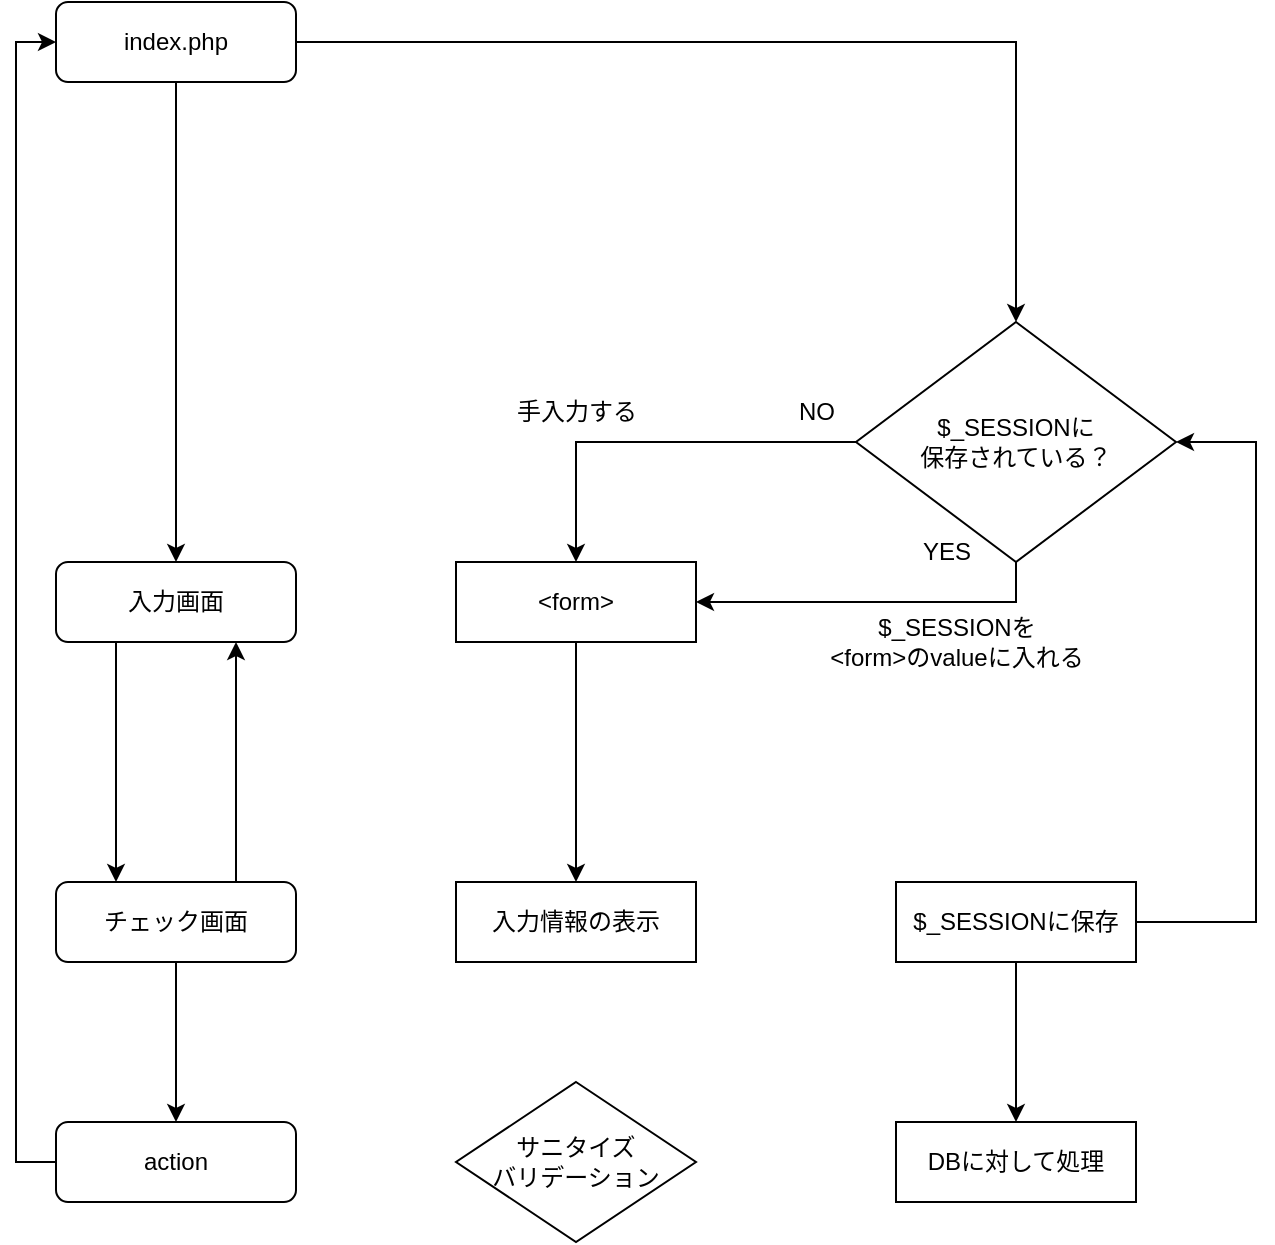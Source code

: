 <mxfile version="20.0.2" type="github">
  <diagram id="C5RBs43oDa-KdzZeNtuy" name="Page-1">
    <mxGraphModel dx="855" dy="514" grid="1" gridSize="10" guides="1" tooltips="1" connect="1" arrows="1" fold="1" page="1" pageScale="1" pageWidth="827" pageHeight="1169" math="0" shadow="0">
      <root>
        <mxCell id="WIyWlLk6GJQsqaUBKTNV-0" />
        <mxCell id="WIyWlLk6GJQsqaUBKTNV-1" parent="WIyWlLk6GJQsqaUBKTNV-0" />
        <mxCell id="iqRp_f9LFQNyN7RYNS2i-5" style="edgeStyle=orthogonalEdgeStyle;rounded=0;orthogonalLoop=1;jettySize=auto;html=1;exitX=0.25;exitY=1;exitDx=0;exitDy=0;entryX=0.25;entryY=0;entryDx=0;entryDy=0;" edge="1" parent="WIyWlLk6GJQsqaUBKTNV-1" source="WIyWlLk6GJQsqaUBKTNV-3" target="iqRp_f9LFQNyN7RYNS2i-0">
          <mxGeometry relative="1" as="geometry" />
        </mxCell>
        <mxCell id="WIyWlLk6GJQsqaUBKTNV-3" value="入力画面" style="rounded=1;whiteSpace=wrap;html=1;fontSize=12;glass=0;strokeWidth=1;shadow=0;" parent="WIyWlLk6GJQsqaUBKTNV-1" vertex="1">
          <mxGeometry x="40" y="360" width="120" height="40" as="geometry" />
        </mxCell>
        <mxCell id="iqRp_f9LFQNyN7RYNS2i-14" style="edgeStyle=orthogonalEdgeStyle;rounded=0;orthogonalLoop=1;jettySize=auto;html=1;exitX=0.5;exitY=1;exitDx=0;exitDy=0;entryX=0.5;entryY=0;entryDx=0;entryDy=0;" edge="1" parent="WIyWlLk6GJQsqaUBKTNV-1" source="iqRp_f9LFQNyN7RYNS2i-12" target="WIyWlLk6GJQsqaUBKTNV-3">
          <mxGeometry relative="1" as="geometry" />
        </mxCell>
        <mxCell id="iqRp_f9LFQNyN7RYNS2i-29" style="edgeStyle=orthogonalEdgeStyle;rounded=0;orthogonalLoop=1;jettySize=auto;html=1;exitX=1;exitY=0.5;exitDx=0;exitDy=0;entryX=0.5;entryY=0;entryDx=0;entryDy=0;" edge="1" parent="WIyWlLk6GJQsqaUBKTNV-1" source="iqRp_f9LFQNyN7RYNS2i-12" target="iqRp_f9LFQNyN7RYNS2i-16">
          <mxGeometry relative="1" as="geometry" />
        </mxCell>
        <mxCell id="iqRp_f9LFQNyN7RYNS2i-12" value="index.php" style="rounded=1;whiteSpace=wrap;html=1;fontSize=12;glass=0;strokeWidth=1;shadow=0;" vertex="1" parent="WIyWlLk6GJQsqaUBKTNV-1">
          <mxGeometry x="40" y="80" width="120" height="40" as="geometry" />
        </mxCell>
        <mxCell id="iqRp_f9LFQNyN7RYNS2i-28" style="edgeStyle=orthogonalEdgeStyle;rounded=0;orthogonalLoop=1;jettySize=auto;html=1;exitX=0.5;exitY=1;exitDx=0;exitDy=0;entryX=0.5;entryY=0;entryDx=0;entryDy=0;" edge="1" parent="WIyWlLk6GJQsqaUBKTNV-1" source="iqRp_f9LFQNyN7RYNS2i-3" target="iqRp_f9LFQNyN7RYNS2i-2">
          <mxGeometry relative="1" as="geometry" />
        </mxCell>
        <mxCell id="iqRp_f9LFQNyN7RYNS2i-3" value="&amp;lt;form&amp;gt;" style="rounded=1;whiteSpace=wrap;html=1;fontSize=12;glass=0;strokeWidth=1;shadow=0;arcSize=0;" vertex="1" parent="WIyWlLk6GJQsqaUBKTNV-1">
          <mxGeometry x="240" y="360" width="120" height="40" as="geometry" />
        </mxCell>
        <mxCell id="iqRp_f9LFQNyN7RYNS2i-6" style="edgeStyle=orthogonalEdgeStyle;rounded=0;orthogonalLoop=1;jettySize=auto;html=1;exitX=0.5;exitY=1;exitDx=0;exitDy=0;entryX=0.5;entryY=0;entryDx=0;entryDy=0;" edge="1" parent="WIyWlLk6GJQsqaUBKTNV-1" source="iqRp_f9LFQNyN7RYNS2i-0" target="iqRp_f9LFQNyN7RYNS2i-4">
          <mxGeometry relative="1" as="geometry" />
        </mxCell>
        <mxCell id="iqRp_f9LFQNyN7RYNS2i-7" style="edgeStyle=orthogonalEdgeStyle;rounded=0;orthogonalLoop=1;jettySize=auto;html=1;exitX=0.75;exitY=0;exitDx=0;exitDy=0;entryX=0.75;entryY=1;entryDx=0;entryDy=0;" edge="1" parent="WIyWlLk6GJQsqaUBKTNV-1" source="iqRp_f9LFQNyN7RYNS2i-0" target="WIyWlLk6GJQsqaUBKTNV-3">
          <mxGeometry relative="1" as="geometry" />
        </mxCell>
        <mxCell id="iqRp_f9LFQNyN7RYNS2i-0" value="チェック画面" style="rounded=1;whiteSpace=wrap;html=1;fontSize=12;glass=0;strokeWidth=1;shadow=0;" vertex="1" parent="WIyWlLk6GJQsqaUBKTNV-1">
          <mxGeometry x="40" y="520" width="120" height="40" as="geometry" />
        </mxCell>
        <mxCell id="iqRp_f9LFQNyN7RYNS2i-13" style="edgeStyle=orthogonalEdgeStyle;rounded=0;orthogonalLoop=1;jettySize=auto;html=1;exitX=0;exitY=0.5;exitDx=0;exitDy=0;entryX=0;entryY=0.5;entryDx=0;entryDy=0;" edge="1" parent="WIyWlLk6GJQsqaUBKTNV-1" source="iqRp_f9LFQNyN7RYNS2i-4" target="iqRp_f9LFQNyN7RYNS2i-12">
          <mxGeometry relative="1" as="geometry" />
        </mxCell>
        <mxCell id="iqRp_f9LFQNyN7RYNS2i-4" value="action" style="rounded=1;whiteSpace=wrap;html=1;fontSize=12;glass=0;strokeWidth=1;shadow=0;" vertex="1" parent="WIyWlLk6GJQsqaUBKTNV-1">
          <mxGeometry x="40" y="640" width="120" height="40" as="geometry" />
        </mxCell>
        <mxCell id="iqRp_f9LFQNyN7RYNS2i-18" style="edgeStyle=orthogonalEdgeStyle;rounded=0;orthogonalLoop=1;jettySize=auto;html=1;exitX=0.5;exitY=1;exitDx=0;exitDy=0;entryX=0.5;entryY=0;entryDx=0;entryDy=0;" edge="1" parent="WIyWlLk6GJQsqaUBKTNV-1" source="iqRp_f9LFQNyN7RYNS2i-1" target="iqRp_f9LFQNyN7RYNS2i-11">
          <mxGeometry relative="1" as="geometry" />
        </mxCell>
        <mxCell id="iqRp_f9LFQNyN7RYNS2i-24" style="edgeStyle=orthogonalEdgeStyle;rounded=0;orthogonalLoop=1;jettySize=auto;html=1;exitX=1;exitY=0.5;exitDx=0;exitDy=0;entryX=1;entryY=0.5;entryDx=0;entryDy=0;" edge="1" parent="WIyWlLk6GJQsqaUBKTNV-1" source="iqRp_f9LFQNyN7RYNS2i-1" target="iqRp_f9LFQNyN7RYNS2i-16">
          <mxGeometry relative="1" as="geometry">
            <Array as="points">
              <mxPoint x="640" y="540" />
              <mxPoint x="640" y="300" />
            </Array>
          </mxGeometry>
        </mxCell>
        <mxCell id="iqRp_f9LFQNyN7RYNS2i-1" value="$_SESSIONに保存" style="whiteSpace=wrap;html=1;" vertex="1" parent="WIyWlLk6GJQsqaUBKTNV-1">
          <mxGeometry x="460" y="520" width="120" height="40" as="geometry" />
        </mxCell>
        <mxCell id="iqRp_f9LFQNyN7RYNS2i-11" value="DBに対して処理" style="whiteSpace=wrap;html=1;" vertex="1" parent="WIyWlLk6GJQsqaUBKTNV-1">
          <mxGeometry x="460" y="640" width="120" height="40" as="geometry" />
        </mxCell>
        <mxCell id="iqRp_f9LFQNyN7RYNS2i-2" value="入力情報の表示" style="whiteSpace=wrap;html=1;" vertex="1" parent="WIyWlLk6GJQsqaUBKTNV-1">
          <mxGeometry x="240" y="520" width="120" height="40" as="geometry" />
        </mxCell>
        <mxCell id="iqRp_f9LFQNyN7RYNS2i-22" style="edgeStyle=orthogonalEdgeStyle;rounded=0;orthogonalLoop=1;jettySize=auto;html=1;exitX=0;exitY=0.5;exitDx=0;exitDy=0;entryX=0.5;entryY=0;entryDx=0;entryDy=0;" edge="1" parent="WIyWlLk6GJQsqaUBKTNV-1" source="iqRp_f9LFQNyN7RYNS2i-16" target="iqRp_f9LFQNyN7RYNS2i-3">
          <mxGeometry relative="1" as="geometry" />
        </mxCell>
        <mxCell id="iqRp_f9LFQNyN7RYNS2i-23" style="edgeStyle=orthogonalEdgeStyle;rounded=0;orthogonalLoop=1;jettySize=auto;html=1;exitX=0.5;exitY=1;exitDx=0;exitDy=0;entryX=1;entryY=0.5;entryDx=0;entryDy=0;" edge="1" parent="WIyWlLk6GJQsqaUBKTNV-1" source="iqRp_f9LFQNyN7RYNS2i-16" target="iqRp_f9LFQNyN7RYNS2i-3">
          <mxGeometry relative="1" as="geometry" />
        </mxCell>
        <mxCell id="iqRp_f9LFQNyN7RYNS2i-16" value="$_SESSIONに&lt;br&gt;保存されている？" style="rhombus;whiteSpace=wrap;html=1;" vertex="1" parent="WIyWlLk6GJQsqaUBKTNV-1">
          <mxGeometry x="440" y="240" width="160" height="120" as="geometry" />
        </mxCell>
        <mxCell id="iqRp_f9LFQNyN7RYNS2i-20" value="YES" style="text;html=1;align=center;verticalAlign=middle;resizable=0;points=[];autosize=1;strokeColor=none;fillColor=none;" vertex="1" parent="WIyWlLk6GJQsqaUBKTNV-1">
          <mxGeometry x="460" y="340" width="50" height="30" as="geometry" />
        </mxCell>
        <mxCell id="iqRp_f9LFQNyN7RYNS2i-21" value="NO" style="text;html=1;align=center;verticalAlign=middle;resizable=0;points=[];autosize=1;strokeColor=none;fillColor=none;" vertex="1" parent="WIyWlLk6GJQsqaUBKTNV-1">
          <mxGeometry x="400" y="270" width="40" height="30" as="geometry" />
        </mxCell>
        <mxCell id="iqRp_f9LFQNyN7RYNS2i-25" value="$_SESSIONを&lt;br&gt;&amp;lt;form&amp;gt;のvalueに入れる" style="text;html=1;align=center;verticalAlign=middle;resizable=0;points=[];autosize=1;strokeColor=none;fillColor=none;" vertex="1" parent="WIyWlLk6GJQsqaUBKTNV-1">
          <mxGeometry x="415" y="380" width="150" height="40" as="geometry" />
        </mxCell>
        <mxCell id="iqRp_f9LFQNyN7RYNS2i-27" value="手入力する" style="text;html=1;align=center;verticalAlign=middle;resizable=0;points=[];autosize=1;strokeColor=none;fillColor=none;" vertex="1" parent="WIyWlLk6GJQsqaUBKTNV-1">
          <mxGeometry x="260" y="270" width="80" height="30" as="geometry" />
        </mxCell>
        <mxCell id="iqRp_f9LFQNyN7RYNS2i-30" value="サニタイズ&lt;br&gt;バリデーション" style="rhombus;whiteSpace=wrap;html=1;" vertex="1" parent="WIyWlLk6GJQsqaUBKTNV-1">
          <mxGeometry x="240" y="620" width="120" height="80" as="geometry" />
        </mxCell>
      </root>
    </mxGraphModel>
  </diagram>
</mxfile>
